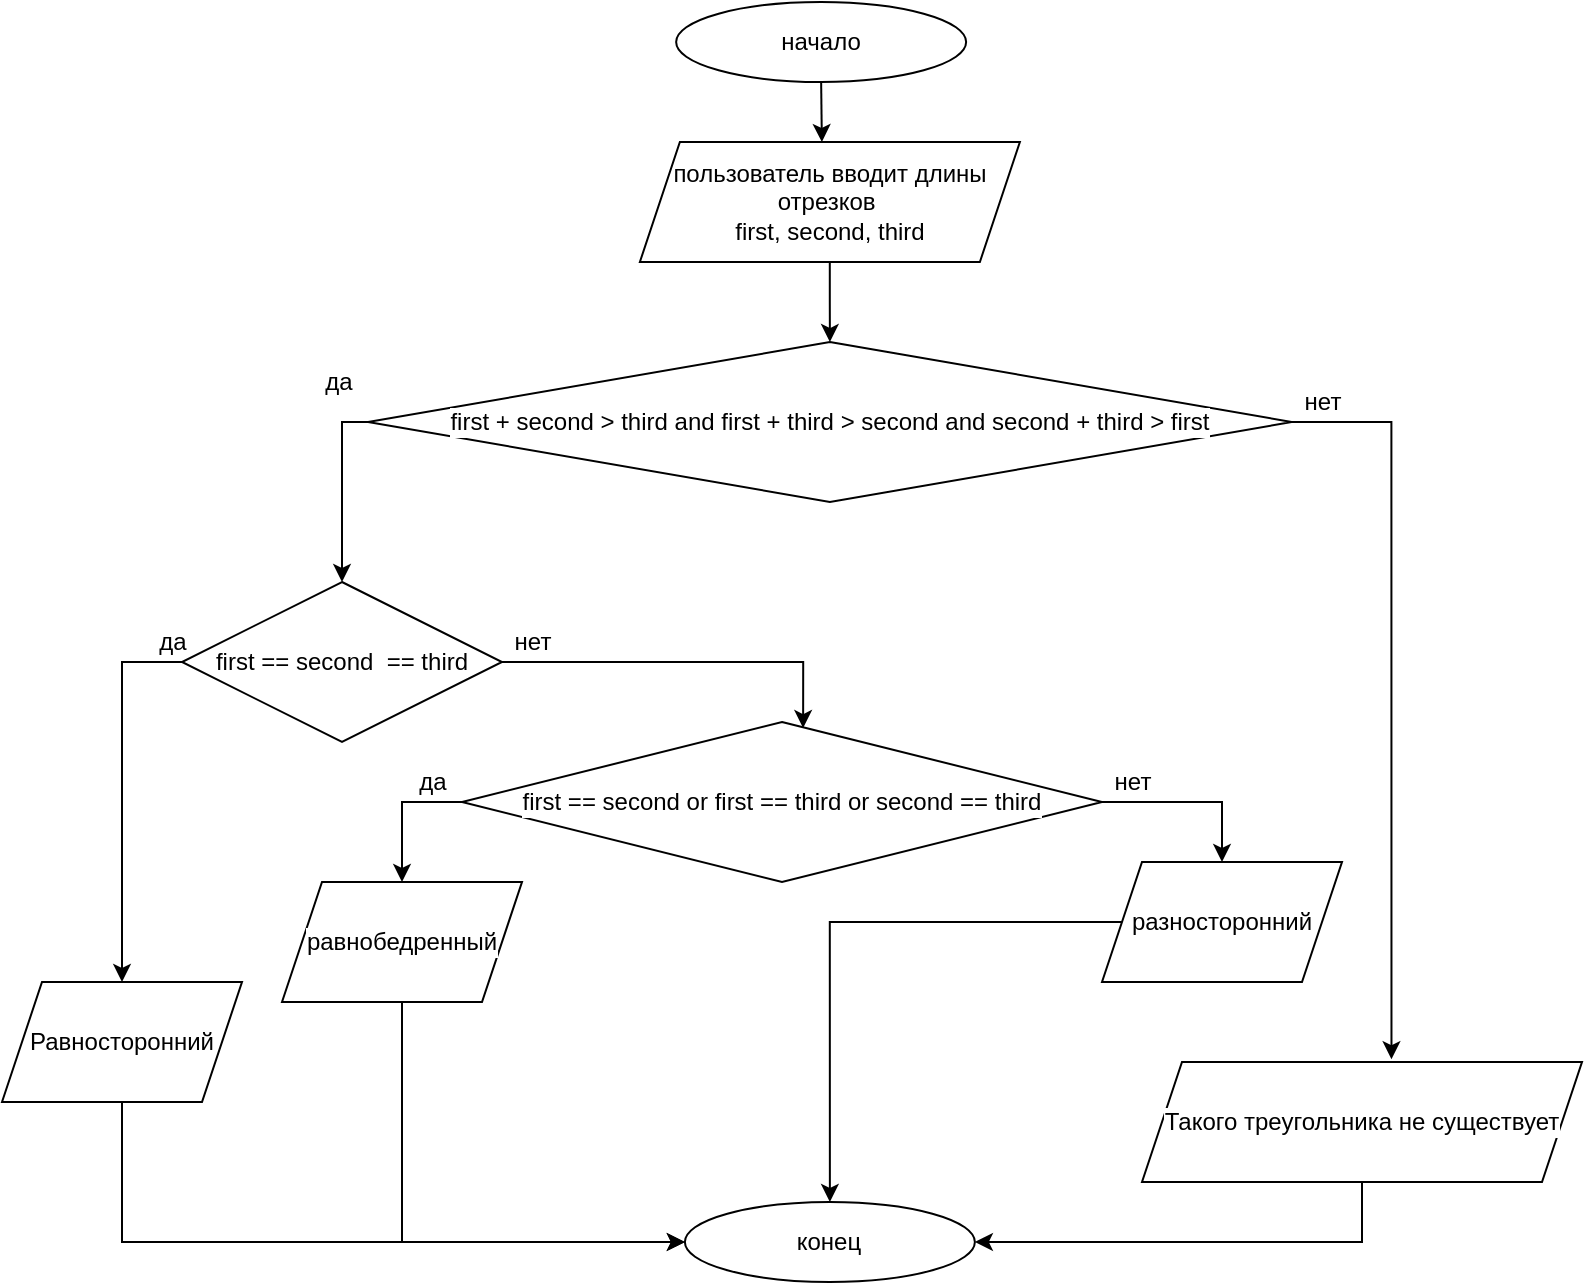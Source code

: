 <mxfile version="15.5.2" type="device"><diagram id="gMtFa30PY6DYUTKZ81zS" name="Page-1"><mxGraphModel dx="1038" dy="492" grid="1" gridSize="10" guides="1" tooltips="1" connect="1" arrows="1" fold="1" page="1" pageScale="1" pageWidth="827" pageHeight="1169" math="0" shadow="0"><root><mxCell id="0"/><mxCell id="1" parent="0"/><mxCell id="3cx7b8ssEzCao5vQayKR-2" value="начало" style="ellipse;whiteSpace=wrap;html=1;" parent="1" vertex="1"><mxGeometry x="337.07" y="20" width="145" height="40" as="geometry"/></mxCell><mxCell id="krOW-oojuqaArYf2ypuK-59" value="" style="edgeStyle=orthogonalEdgeStyle;rounded=0;orthogonalLoop=1;jettySize=auto;html=1;" edge="1" parent="1" source="3cx7b8ssEzCao5vQayKR-3" target="krOW-oojuqaArYf2ypuK-57"><mxGeometry relative="1" as="geometry"/></mxCell><mxCell id="3cx7b8ssEzCao5vQayKR-3" value="пользователь вводит длины отрезков&amp;nbsp;&lt;br&gt;first, second, third" style="shape=parallelogram;perimeter=parallelogramPerimeter;whiteSpace=wrap;html=1;fixedSize=1;" parent="1" vertex="1"><mxGeometry x="318.94" y="90" width="190" height="60" as="geometry"/></mxCell><mxCell id="3cx7b8ssEzCao5vQayKR-5" value="" style="endArrow=classic;html=1;rounded=0;exitX=0.5;exitY=1;exitDx=0;exitDy=0;" parent="1" source="3cx7b8ssEzCao5vQayKR-2" edge="1"><mxGeometry width="50" height="50" relative="1" as="geometry"><mxPoint x="438.94" y="310" as="sourcePoint"/><mxPoint x="409.94" y="90" as="targetPoint"/><Array as="points"/></mxGeometry></mxCell><mxCell id="3cx7b8ssEzCao5vQayKR-16" value="конец" style="ellipse;whiteSpace=wrap;html=1;" parent="1" vertex="1"><mxGeometry x="341.44" y="620" width="145" height="40" as="geometry"/></mxCell><mxCell id="krOW-oojuqaArYf2ypuK-62" style="edgeStyle=orthogonalEdgeStyle;rounded=0;orthogonalLoop=1;jettySize=auto;html=1;entryX=0.567;entryY=-0.023;entryDx=0;entryDy=0;entryPerimeter=0;" edge="1" parent="1" source="krOW-oojuqaArYf2ypuK-57" target="krOW-oojuqaArYf2ypuK-61"><mxGeometry relative="1" as="geometry"><Array as="points"><mxPoint x="695" y="230"/></Array></mxGeometry></mxCell><mxCell id="krOW-oojuqaArYf2ypuK-69" style="edgeStyle=orthogonalEdgeStyle;rounded=0;orthogonalLoop=1;jettySize=auto;html=1;entryX=0.5;entryY=0;entryDx=0;entryDy=0;" edge="1" parent="1" source="krOW-oojuqaArYf2ypuK-57" target="krOW-oojuqaArYf2ypuK-68"><mxGeometry relative="1" as="geometry"><Array as="points"><mxPoint x="170" y="230"/></Array></mxGeometry></mxCell><mxCell id="krOW-oojuqaArYf2ypuK-57" value="first + second &amp;gt; third and first + third &amp;gt; second and second + third &amp;gt; first" style="rhombus;whiteSpace=wrap;html=1;labelBackgroundColor=#FFFFFF;" vertex="1" parent="1"><mxGeometry x="183" y="190" width="461.88" height="80" as="geometry"/></mxCell><mxCell id="krOW-oojuqaArYf2ypuK-88" style="edgeStyle=orthogonalEdgeStyle;rounded=0;orthogonalLoop=1;jettySize=auto;html=1;entryX=1;entryY=0.5;entryDx=0;entryDy=0;" edge="1" parent="1" source="krOW-oojuqaArYf2ypuK-61" target="3cx7b8ssEzCao5vQayKR-16"><mxGeometry relative="1" as="geometry"><Array as="points"><mxPoint x="680" y="640"/></Array></mxGeometry></mxCell><mxCell id="krOW-oojuqaArYf2ypuK-61" value="Такого треугольника не существует" style="shape=parallelogram;perimeter=parallelogramPerimeter;whiteSpace=wrap;html=1;fixedSize=1;labelBackgroundColor=#FFFFFF;" vertex="1" parent="1"><mxGeometry x="570" y="550" width="220" height="60" as="geometry"/></mxCell><mxCell id="krOW-oojuqaArYf2ypuK-63" value="нет" style="text;html=1;align=center;verticalAlign=middle;resizable=0;points=[];autosize=1;strokeColor=none;fillColor=none;" vertex="1" parent="1"><mxGeometry x="644.88" y="210" width="30" height="20" as="geometry"/></mxCell><mxCell id="krOW-oojuqaArYf2ypuK-65" value="да" style="text;html=1;align=center;verticalAlign=middle;resizable=0;points=[];autosize=1;strokeColor=none;fillColor=none;" vertex="1" parent="1"><mxGeometry x="153" y="200" width="30" height="20" as="geometry"/></mxCell><mxCell id="krOW-oojuqaArYf2ypuK-72" style="edgeStyle=orthogonalEdgeStyle;rounded=0;orthogonalLoop=1;jettySize=auto;html=1;entryX=0.5;entryY=0;entryDx=0;entryDy=0;" edge="1" parent="1" source="krOW-oojuqaArYf2ypuK-68" target="krOW-oojuqaArYf2ypuK-70"><mxGeometry relative="1" as="geometry"><Array as="points"><mxPoint x="60" y="350"/><mxPoint x="60" y="440"/></Array></mxGeometry></mxCell><mxCell id="krOW-oojuqaArYf2ypuK-78" style="edgeStyle=orthogonalEdgeStyle;rounded=0;orthogonalLoop=1;jettySize=auto;html=1;entryX=0.533;entryY=0.038;entryDx=0;entryDy=0;entryPerimeter=0;" edge="1" parent="1" source="krOW-oojuqaArYf2ypuK-68" target="krOW-oojuqaArYf2ypuK-77"><mxGeometry relative="1" as="geometry"><Array as="points"><mxPoint x="401" y="350"/></Array></mxGeometry></mxCell><mxCell id="krOW-oojuqaArYf2ypuK-68" value="first == second&amp;nbsp; == third" style="rhombus;whiteSpace=wrap;html=1;labelBackgroundColor=#FFFFFF;" vertex="1" parent="1"><mxGeometry x="90" y="310" width="160" height="80" as="geometry"/></mxCell><mxCell id="krOW-oojuqaArYf2ypuK-85" style="edgeStyle=orthogonalEdgeStyle;rounded=0;orthogonalLoop=1;jettySize=auto;html=1;entryX=0;entryY=0.5;entryDx=0;entryDy=0;" edge="1" parent="1" source="krOW-oojuqaArYf2ypuK-70" target="3cx7b8ssEzCao5vQayKR-16"><mxGeometry relative="1" as="geometry"><Array as="points"><mxPoint x="60" y="640"/></Array></mxGeometry></mxCell><mxCell id="krOW-oojuqaArYf2ypuK-70" value="Равносторонний" style="shape=parallelogram;perimeter=parallelogramPerimeter;whiteSpace=wrap;html=1;fixedSize=1;labelBackgroundColor=#FFFFFF;" vertex="1" parent="1"><mxGeometry y="510" width="120" height="60" as="geometry"/></mxCell><mxCell id="krOW-oojuqaArYf2ypuK-74" value="да" style="text;html=1;align=center;verticalAlign=middle;resizable=0;points=[];autosize=1;strokeColor=none;fillColor=none;" vertex="1" parent="1"><mxGeometry x="70" y="330" width="30" height="20" as="geometry"/></mxCell><mxCell id="krOW-oojuqaArYf2ypuK-76" value="нет" style="text;html=1;align=center;verticalAlign=middle;resizable=0;points=[];autosize=1;strokeColor=none;fillColor=none;" vertex="1" parent="1"><mxGeometry x="250" y="330" width="30" height="20" as="geometry"/></mxCell><mxCell id="krOW-oojuqaArYf2ypuK-81" style="edgeStyle=orthogonalEdgeStyle;rounded=0;orthogonalLoop=1;jettySize=auto;html=1;entryX=0.5;entryY=0;entryDx=0;entryDy=0;" edge="1" parent="1" source="krOW-oojuqaArYf2ypuK-77" target="krOW-oojuqaArYf2ypuK-79"><mxGeometry relative="1" as="geometry"><Array as="points"><mxPoint x="200" y="420"/></Array></mxGeometry></mxCell><mxCell id="krOW-oojuqaArYf2ypuK-82" style="edgeStyle=orthogonalEdgeStyle;rounded=0;orthogonalLoop=1;jettySize=auto;html=1;" edge="1" parent="1" source="krOW-oojuqaArYf2ypuK-77" target="krOW-oojuqaArYf2ypuK-80"><mxGeometry relative="1" as="geometry"><Array as="points"><mxPoint x="610" y="420"/></Array></mxGeometry></mxCell><mxCell id="krOW-oojuqaArYf2ypuK-77" value="first == second or first == third or second == third" style="rhombus;whiteSpace=wrap;html=1;labelBackgroundColor=#FFFFFF;" vertex="1" parent="1"><mxGeometry x="230" y="380" width="320" height="80" as="geometry"/></mxCell><mxCell id="krOW-oojuqaArYf2ypuK-86" style="edgeStyle=orthogonalEdgeStyle;rounded=0;orthogonalLoop=1;jettySize=auto;html=1;entryX=0;entryY=0.5;entryDx=0;entryDy=0;" edge="1" parent="1" source="krOW-oojuqaArYf2ypuK-79" target="3cx7b8ssEzCao5vQayKR-16"><mxGeometry relative="1" as="geometry"><Array as="points"><mxPoint x="200" y="640"/></Array></mxGeometry></mxCell><mxCell id="krOW-oojuqaArYf2ypuK-79" value="равнобедренный" style="shape=parallelogram;perimeter=parallelogramPerimeter;whiteSpace=wrap;html=1;fixedSize=1;labelBackgroundColor=#FFFFFF;" vertex="1" parent="1"><mxGeometry x="140" y="460" width="120" height="60" as="geometry"/></mxCell><mxCell id="krOW-oojuqaArYf2ypuK-87" style="edgeStyle=orthogonalEdgeStyle;rounded=0;orthogonalLoop=1;jettySize=auto;html=1;" edge="1" parent="1" source="krOW-oojuqaArYf2ypuK-80" target="3cx7b8ssEzCao5vQayKR-16"><mxGeometry relative="1" as="geometry"/></mxCell><mxCell id="krOW-oojuqaArYf2ypuK-80" value="разносторонний" style="shape=parallelogram;perimeter=parallelogramPerimeter;whiteSpace=wrap;html=1;fixedSize=1;labelBackgroundColor=#FFFFFF;" vertex="1" parent="1"><mxGeometry x="550" y="450" width="120" height="60" as="geometry"/></mxCell><mxCell id="krOW-oojuqaArYf2ypuK-83" value="да" style="text;html=1;align=center;verticalAlign=middle;resizable=0;points=[];autosize=1;strokeColor=none;fillColor=none;" vertex="1" parent="1"><mxGeometry x="200" y="400" width="30" height="20" as="geometry"/></mxCell><mxCell id="krOW-oojuqaArYf2ypuK-84" value="нет" style="text;html=1;align=center;verticalAlign=middle;resizable=0;points=[];autosize=1;strokeColor=none;fillColor=none;" vertex="1" parent="1"><mxGeometry x="550" y="400" width="30" height="20" as="geometry"/></mxCell></root></mxGraphModel></diagram></mxfile>